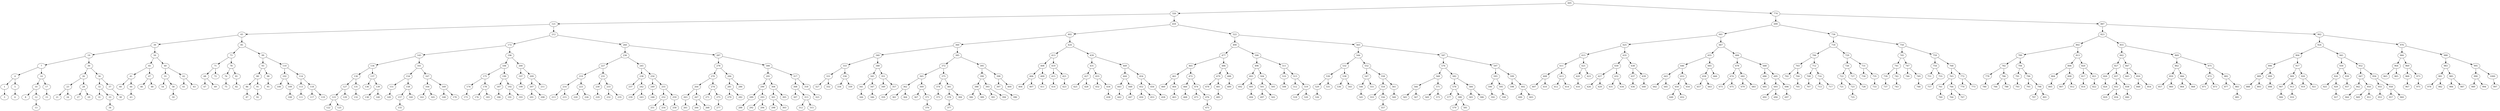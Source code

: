 digraph {
	605
	605 -> 326
	326
	326 -> 121
	121
	121 -> 65
	65
	65 -> 39
	39
	39 -> 19
	19
	19 -> 7
	7
	7 -> 4
	4
	4 -> 1
	1
	1 -> 3
	3
	4 -> 5
	5
	5 -> 6
	6
	7 -> 14
	14
	14 -> 10
	10
	10 -> 8
	8
	10 -> 12
	12
	12 -> 13
	13
	14 -> 17
	17
	17 -> 15
	15
	19 -> 30
	30
	30 -> 26
	26
	26 -> 23
	23
	23 -> 21
	21
	23 -> 24
	24
	26 -> 28
	28
	28 -> 27
	27
	28 -> 29
	29
	30 -> 36
	36
	36 -> 32
	32
	32 -> 31
	31
	32 -> 33
	33
	33 -> 34
	34
	36 -> 37
	37
	37 -> 38
	38
	39 -> 50
	50
	50 -> 45
	45
	45 -> 41
	41
	41 -> 40
	40
	41 -> 44
	44
	44 -> 43
	43
	45 -> 47
	47
	47 -> 46
	46
	47 -> 48
	48
	50 -> 60
	60
	60 -> 55
	55
	55 -> 54
	54
	55 -> 58
	58
	58 -> 59
	59
	60 -> 62
	62
	62 -> 61
	61
	62 -> 63
	63
	65 -> 85
	85
	85 -> 73
	73
	73 -> 71
	71
	71 -> 68
	68
	68 -> 67
	67
	68 -> 69
	69
	71 -> 72
	72
	73 -> 78
	78
	78 -> 76
	76
	76 -> 75
	75
	78 -> 81
	81
	81 -> 82
	82
	85 -> 99
	99
	99 -> 93
	93
	93 -> 88
	88
	88 -> 86
	86
	86 -> 87
	87
	88 -> 91
	91
	91 -> 92
	92
	93 -> 98
	98
	98 -> 95
	95
	99 -> 110
	110
	110 -> 102
	102
	102 -> 100
	100
	102 -> 109
	109
	109 -> 108
	108
	110 -> 114
	114
	114 -> 113
	113
	113 -> 111
	111
	114 -> 118
	118
	118 -> 117
	117
	118 -> 119
	119
	121 -> 212
	212
	212 -> 172
	172
	172 -> 143
	143
	143 -> 134
	134
	134 -> 130
	130
	130 -> 127
	127
	127 -> 123
	123
	123 -> 122
	122
	123 -> 125
	125
	127 -> 129
	129
	130 -> 131
	131
	131 -> 132
	132
	134 -> 137
	137
	137 -> 136
	136
	137 -> 139
	139
	139 -> 138
	138
	139 -> 140
	140
	143 -> 161
	161
	161 -> 154
	154
	154 -> 151
	151
	151 -> 149
	149
	154 -> 158
	158
	158 -> 157
	157
	157 -> 155
	155
	158 -> 160
	160
	161 -> 167
	167
	167 -> 164
	164
	164 -> 162
	162
	164 -> 165
	165
	167 -> 169
	169
	169 -> 168
	168
	169 -> 170
	170
	172 -> 196
	196
	196 -> 184
	184
	184 -> 175
	175
	175 -> 174
	174
	174 -> 173
	173
	175 -> 178
	178
	178 -> 176
	176
	178 -> 183
	183
	184 -> 190
	190
	190 -> 187
	187
	187 -> 186
	186
	190 -> 192
	192
	192 -> 191
	191
	192 -> 193
	193
	196 -> 200
	200
	200 -> 197
	197
	197 -> 199
	199
	200 -> 209
	209
	209 -> 207
	207
	207 -> 201
	201
	207 -> 208
	208
	209 -> 211
	211
	212 -> 260
	260
	260 -> 236
	236
	236 -> 227
	227
	227 -> 219
	219
	219 -> 214
	214
	214 -> 213
	213
	214 -> 215
	215
	219 -> 223
	223
	223 -> 220
	220
	223 -> 226
	226
	227 -> 231
	231
	231 -> 230
	230
	230 -> 229
	229
	231 -> 233
	233
	233 -> 232
	232
	233 -> 235
	235
	236 -> 245
	245
	245 -> 238
	238
	238 -> 237
	237
	238 -> 242
	242
	242 -> 239
	239
	242 -> 243
	243
	245 -> 250
	250
	250 -> 249
	249
	249 -> 248
	248
	250 -> 255
	255
	255 -> 252
	252
	252 -> 251
	251
	252 -> 254
	254
	255 -> 259
	259
	259 -> 258
	258
	260 -> 287
	287
	287 -> 278
	278
	278 -> 270
	270
	270 -> 264
	264
	264 -> 263
	263
	263 -> 261
	261
	264 -> 267
	267
	267 -> 266
	266
	267 -> 268
	268
	270 -> 274
	274
	274 -> 271
	271
	274 -> 275
	275
	275 -> 277
	277
	278 -> 284
	284
	284 -> 281
	281
	281 -> 279
	279
	281 -> 282
	282
	284 -> 286
	286
	287 -> 306
	306
	306 -> 295
	295
	295 -> 290
	290
	290 -> 289
	289
	289 -> 288
	288
	290 -> 293
	293
	293 -> 292
	292
	293 -> 294
	294
	295 -> 304
	304
	304 -> 301
	301
	301 -> 298
	298
	301 -> 303
	303
	304 -> 305
	305
	306 -> 317
	317
	317 -> 308
	308
	308 -> 307
	307
	308 -> 313
	313
	313 -> 312
	312
	313 -> 315
	315
	317 -> 318
	318
	318 -> 323
	323
	326 -> 459
	459
	459 -> 402
	402
	402 -> 360
	360
	360 -> 340
	340
	340 -> 333
	333
	333 -> 331
	331
	331 -> 327
	327
	331 -> 332
	332
	333 -> 336
	336
	336 -> 334
	334
	336 -> 339
	339
	340 -> 348
	348
	348 -> 345
	345
	345 -> 341
	341
	341 -> 344
	344
	345 -> 347
	347
	347 -> 346
	346
	348 -> 351
	351
	351 -> 349
	349
	351 -> 357
	357
	357 -> 359
	359
	360 -> 385
	385
	385 -> 372
	372
	372 -> 365
	365
	365 -> 362
	362
	362 -> 361
	361
	362 -> 364
	364
	365 -> 369
	369
	369 -> 367
	367
	369 -> 371
	371
	371 -> 370
	370
	372 -> 375
	375
	375 -> 374
	374
	374 -> 373
	373
	375 -> 381
	381
	381 -> 378
	378
	378 -> 377
	377
	381 -> 384
	384
	385 -> 395
	395
	395 -> 390
	390
	390 -> 388
	388
	388 -> 386
	386
	388 -> 389
	389
	390 -> 393
	393
	393 -> 391
	391
	393 -> 394
	394
	395 -> 398
	398
	398 -> 397
	397
	397 -> 396
	396
	398 -> 400
	400
	402 -> 424
	424
	424 -> 413
	413
	413 -> 408
	408
	408 -> 406
	406
	406 -> 404
	404
	406 -> 407
	407
	408 -> 409
	409
	409 -> 411
	411
	413 -> 419
	419
	419 -> 415
	415
	415 -> 414
	414
	419 -> 421
	421
	421 -> 423
	423
	424 -> 439
	439
	439 -> 431
	431
	431 -> 427
	427
	427 -> 425
	425
	427 -> 428
	428
	431 -> 433
	433
	433 -> 432
	432
	433 -> 434
	434
	434 -> 438
	438
	439 -> 449
	449
	449 -> 444
	444
	444 -> 443
	443
	443 -> 442
	442
	444 -> 448
	448
	448 -> 447
	447
	449 -> 454
	454
	454 -> 452
	452
	452 -> 450
	450
	452 -> 453
	453
	454 -> 456
	456
	456 -> 458
	458
	459 -> 522
	522
	522 -> 490
	490
	490 -> 477
	477
	477 -> 465
	465
	465 -> 461
	461
	461 -> 460
	460
	461 -> 464
	464
	464 -> 463
	463
	465 -> 472
	472
	472 -> 466
	466
	466 -> 468
	468
	472 -> 474
	474
	474 -> 473
	473
	474 -> 476
	476
	476 -> 475
	475
	477 -> 486
	486
	486 -> 479
	479
	479 -> 478
	478
	479 -> 481
	481
	481 -> 485
	485
	486 -> 488
	488
	488 -> 489
	489
	490 -> 506
	506
	506 -> 496
	496
	496 -> 493
	493
	493 -> 492
	492
	493 -> 495
	495
	495 -> 494
	494
	496 -> 504
	504
	504 -> 501
	501
	501 -> 497
	497
	501 -> 502
	502
	504 -> 505
	505
	506 -> 511
	511
	511 -> 510
	510
	510 -> 508
	508
	511 -> 513
	513
	513 -> 512
	512
	513 -> 519
	519
	519 -> 518
	518
	519 -> 520
	520
	522 -> 563
	563
	563 -> 544
	544
	544 -> 532
	532
	532 -> 530
	530
	530 -> 529
	529
	529 -> 526
	526
	530 -> 531
	531
	532 -> 538
	538
	538 -> 536
	536
	538 -> 543
	543
	544 -> 552
	552
	552 -> 547
	547
	547 -> 546
	546
	546 -> 545
	545
	547 -> 551
	551
	552 -> 558
	558
	558 -> 554
	554
	554 -> 553
	553
	554 -> 556
	556
	556 -> 557
	557
	558 -> 561
	561
	561 -> 560
	560
	563 -> 587
	587
	587 -> 576
	576
	576 -> 568
	568
	568 -> 566
	566
	566 -> 565
	565
	566 -> 567
	567
	568 -> 571
	571
	571 -> 569
	569
	571 -> 573
	573
	576 -> 582
	582
	582 -> 578
	578
	578 -> 577
	577
	578 -> 580
	580
	580 -> 579
	579
	580 -> 581
	581
	582 -> 584
	584
	584 -> 583
	583
	584 -> 586
	586
	587 -> 597
	597
	597 -> 593
	593
	593 -> 590
	590
	590 -> 592
	592
	593 -> 595
	595
	595 -> 594
	594
	597 -> 599
	599
	599 -> 598
	598
	599 -> 602
	602
	602 -> 600
	600
	602 -> 603
	603
	605 -> 774
	774
	774 -> 699
	699
	699 -> 641
	641
	641 -> 625
	625
	625 -> 615
	615
	615 -> 611
	611
	611 -> 608
	608
	608 -> 607
	607
	608 -> 610
	610
	611 -> 613
	613
	613 -> 612
	612
	613 -> 614
	614
	615 -> 621
	621
	621 -> 620
	620
	620 -> 616
	616
	621 -> 623
	623
	625 -> 635
	635
	635 -> 630
	630
	630 -> 627
	627
	627 -> 626
	626
	627 -> 629
	629
	630 -> 632
	632
	632 -> 631
	631
	632 -> 634
	634
	635 -> 638
	638
	638 -> 637
	637
	637 -> 636
	636
	638 -> 639
	639
	639 -> 640
	640
	641 -> 667
	667
	667 -> 655
	655
	655 -> 646
	646
	646 -> 643
	643
	643 -> 642
	642
	643 -> 645
	645
	646 -> 653
	653
	653 -> 650
	650
	650 -> 648
	648
	650 -> 652
	652
	653 -> 654
	654
	655 -> 665
	665
	665 -> 658
	658
	658 -> 657
	657
	658 -> 663
	663
	665 -> 666
	666
	667 -> 684
	684
	684 -> 678
	678
	678 -> 674
	674
	674 -> 673
	673
	674 -> 675
	675
	678 -> 682
	682
	682 -> 679
	679
	682 -> 683
	683
	684 -> 688
	688
	688 -> 686
	686
	686 -> 685
	685
	688 -> 695
	695
	695 -> 693
	693
	693 -> 692
	692
	693 -> 694
	694
	695 -> 696
	696
	696 -> 697
	697
	699 -> 736
	736
	736 -> 718
	718
	718 -> 706
	706
	706 -> 703
	703
	703 -> 702
	702
	703 -> 704
	704
	704 -> 705
	705
	706 -> 712
	712
	712 -> 708
	708
	708 -> 707
	707
	712 -> 716
	716
	716 -> 713
	713
	716 -> 717
	717
	718 -> 729
	729
	729 -> 726
	726
	726 -> 722
	722
	722 -> 721
	721
	722 -> 723
	723
	723 -> 725
	725
	726 -> 727
	727
	727 -> 728
	728
	729 -> 731
	731
	731 -> 730
	730
	731 -> 735
	735
	735 -> 733
	733
	736 -> 750
	750
	750 -> 745
	745
	745 -> 741
	741
	741 -> 739
	739
	739 -> 737
	737
	741 -> 742
	742
	742 -> 743
	743
	745 -> 747
	747
	747 -> 746
	746
	747 -> 749
	749
	749 -> 748
	748
	750 -> 759
	759
	759 -> 754
	754
	754 -> 751
	751
	754 -> 755
	755
	755 -> 757
	757
	759 -> 768
	768
	768 -> 763
	763
	763 -> 761
	761
	761 -> 760
	760
	763 -> 766
	766
	766 -> 764
	764
	766 -> 767
	767
	768 -> 772
	772
	772 -> 770
	770
	772 -> 773
	773
	774 -> 887
	887
	887 -> 823
	823
	823 -> 802
	802
	802 -> 789
	789
	789 -> 782
	782
	782 -> 778
	778
	778 -> 780
	780
	782 -> 786
	786
	786 -> 784
	784
	786 -> 788
	788
	789 -> 794
	794
	794 -> 791
	791
	791 -> 793
	793
	794 -> 796
	796
	796 -> 795
	795
	796 -> 798
	798
	798 -> 797
	797
	798 -> 801
	801
	802 -> 813
	813
	813 -> 806
	806
	806 -> 804
	804
	804 -> 805
	805
	806 -> 808
	808
	808 -> 807
	807
	808 -> 812
	812
	813 -> 820
	820
	820 -> 817
	817
	817 -> 814
	814
	820 -> 821
	821
	821 -> 822
	822
	823 -> 855
	855
	855 -> 842
	842
	842 -> 827
	827
	827 -> 826
	826
	826 -> 824
	824
	827 -> 837
	837
	837 -> 832
	832
	832 -> 829
	829
	832 -> 834
	834
	837 -> 838
	838
	838 -> 840
	840
	842 -> 847
	847
	847 -> 845
	845
	847 -> 850
	850
	850 -> 848
	848
	850 -> 854
	854
	855 -> 869
	869
	869 -> 862
	862
	862 -> 859
	859
	859 -> 857
	857
	859 -> 860
	860
	862 -> 866
	866
	866 -> 864
	864
	866 -> 868
	868
	869 -> 875
	875
	875 -> 872
	872
	872 -> 871
	871
	872 -> 873
	873
	875 -> 882
	882
	882 -> 877
	877
	882 -> 883
	883
	883 -> 885
	885
	887 -> 962
	962
	962 -> 924
	924
	924 -> 904
	904
	904 -> 896
	896
	896 -> 889
	889
	889 -> 888
	888
	889 -> 893
	893
	896 -> 899
	899
	899 -> 898
	898
	904 -> 917
	917
	917 -> 909
	909
	909 -> 907
	907
	907 -> 906
	906
	909 -> 913
	913
	913 -> 910
	910
	917 -> 920
	920
	920 -> 919
	919
	920 -> 921
	921
	924 -> 941
	941
	941 -> 930
	930
	930 -> 926
	926
	926 -> 925
	925
	926 -> 929
	929
	929 -> 927
	927
	930 -> 939
	939
	939 -> 937
	937
	941 -> 952
	952
	952 -> 947
	947
	947 -> 942
	942
	942 -> 944
	944
	947 -> 950
	950
	950 -> 949
	949
	950 -> 951
	951
	952 -> 956
	956
	956 -> 955
	955
	955 -> 953
	953
	956 -> 958
	958
	958 -> 957
	957
	958 -> 960
	960
	962 -> 976
	976
	976 -> 966
	966
	966 -> 964
	964
	964 -> 963
	963
	964 -> 965
	965
	966 -> 969
	969
	969 -> 968
	968
	968 -> 967
	967
	969 -> 973
	973
	973 -> 975
	975
	976 -> 988
	988
	988 -> 983
	983
	983 -> 981
	981
	981 -> 978
	978
	981 -> 982
	982
	983 -> 985
	985
	985 -> 984
	984
	985 -> 987
	987
	988 -> 995
	995
	995 -> 990
	990
	990 -> 989
	989
	990 -> 994
	994
	995 -> 1000
	1000
	1000 -> 997
	997
}

